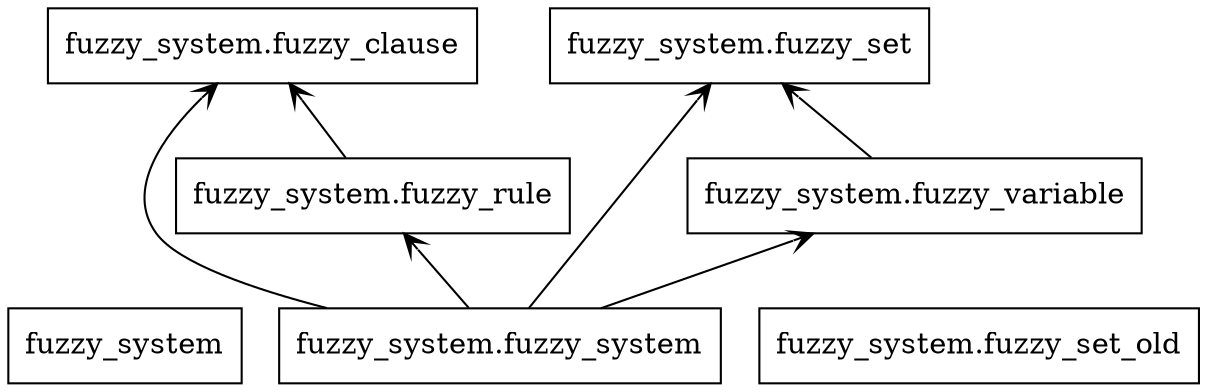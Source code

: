 digraph "packages" {
charset="utf-8"
rankdir=BT
"0" [label="fuzzy_system", shape="box"];
"1" [label="fuzzy_system.fuzzy_clause", shape="box"];
"2" [label="fuzzy_system.fuzzy_rule", shape="box"];
"3" [label="fuzzy_system.fuzzy_set", shape="box"];
"4" [label="fuzzy_system.fuzzy_set_old", shape="box"];
"5" [label="fuzzy_system.fuzzy_system", shape="box"];
"6" [label="fuzzy_system.fuzzy_variable", shape="box"];
"2" -> "1" [arrowhead="open", arrowtail="none"];
"5" -> "1" [arrowhead="open", arrowtail="none"];
"5" -> "2" [arrowhead="open", arrowtail="none"];
"5" -> "3" [arrowhead="open", arrowtail="none"];
"5" -> "6" [arrowhead="open", arrowtail="none"];
"6" -> "3" [arrowhead="open", arrowtail="none"];
}
